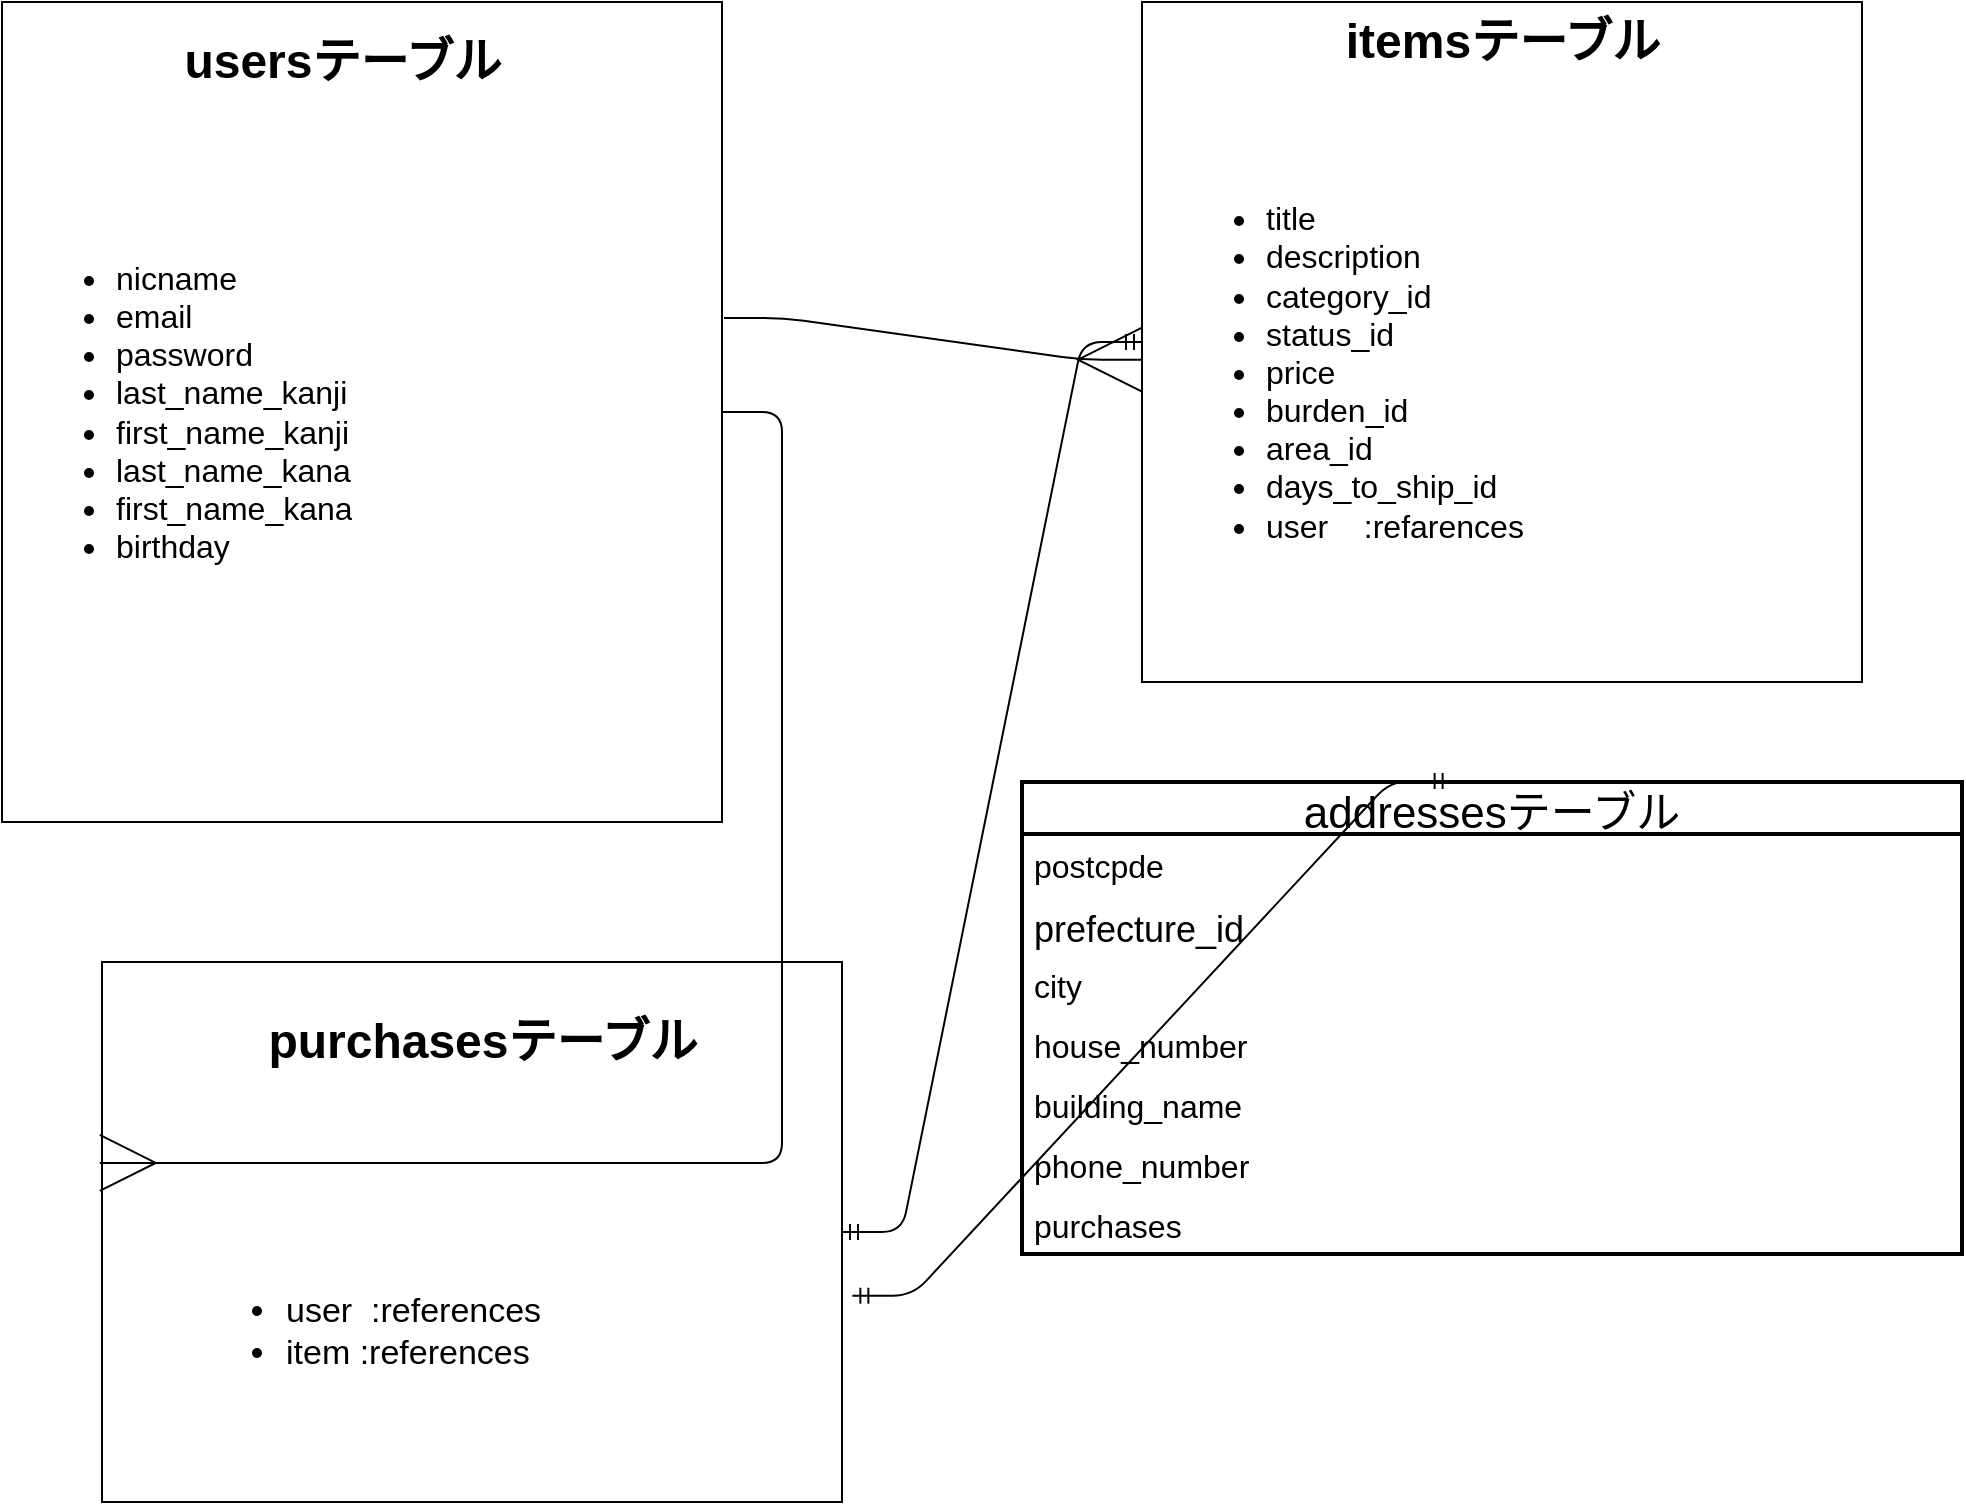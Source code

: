 <mxfile version="13.6.5">
    <diagram id="z1ifNuMAOmO8DxjEnN6p" name="ページ1">
        <mxGraphModel dx="1274" dy="496" grid="1" gridSize="10" guides="1" tooltips="1" connect="1" arrows="1" fold="1" page="1" pageScale="1" pageWidth="827" pageHeight="1169" math="0" shadow="0">
            <root>
                <mxCell id="0"/>
                <mxCell id="1" parent="0"/>
                <mxCell id="89" value="&lt;h2&gt;&lt;br&gt;&lt;/h2&gt;&lt;p&gt;&lt;br&gt;&lt;/p&gt;" style="rounded=0;whiteSpace=wrap;html=1;sketch=0;fillColor=none;" parent="1" vertex="1">
                    <mxGeometry width="360" height="410" as="geometry"/>
                </mxCell>
                <mxCell id="91" value="usersテーブル" style="text;strokeColor=none;fillColor=none;html=1;fontSize=24;fontStyle=1;verticalAlign=middle;align=center;rounded=0;sketch=0;" parent="1" vertex="1">
                    <mxGeometry x="120" y="10" width="100" height="40" as="geometry"/>
                </mxCell>
                <mxCell id="92" value="&lt;ul style=&quot;font-size: 16px&quot;&gt;&lt;li&gt;nicname&lt;/li&gt;&lt;li&gt;email&lt;/li&gt;&lt;li&gt;password&lt;/li&gt;&lt;li&gt;last_name_kanji&lt;/li&gt;&lt;li&gt;first_name_kanji&lt;/li&gt;&lt;li&gt;last_name_kana&lt;/li&gt;&lt;li&gt;first_name_kana&lt;/li&gt;&lt;li&gt;birthday&lt;/li&gt;&lt;/ul&gt;" style="text;strokeColor=none;fillColor=none;html=1;whiteSpace=wrap;verticalAlign=middle;overflow=hidden;rounded=0;sketch=0;" parent="1" vertex="1">
                    <mxGeometry x="15" y="50" width="310" height="310" as="geometry"/>
                </mxCell>
                <mxCell id="95" value="" style="rounded=0;whiteSpace=wrap;html=1;sketch=0;fillColor=none;" parent="1" vertex="1">
                    <mxGeometry x="570" width="360" height="340" as="geometry"/>
                </mxCell>
                <mxCell id="96" value="itemsテーブル" style="text;strokeColor=none;fillColor=none;html=1;fontSize=24;fontStyle=1;verticalAlign=middle;align=center;rounded=0;sketch=0;" parent="1" vertex="1">
                    <mxGeometry x="700" width="100" height="40" as="geometry"/>
                </mxCell>
                <mxCell id="97" value="&lt;ul style=&quot;font-size: 16px&quot;&gt;&lt;li&gt;title&lt;/li&gt;&lt;li&gt;description&lt;/li&gt;&lt;li&gt;category_id&lt;/li&gt;&lt;li&gt;status_id&lt;/li&gt;&lt;li&gt;price&lt;/li&gt;&lt;li&gt;burden_id&lt;/li&gt;&lt;li&gt;area_id&lt;/li&gt;&lt;li&gt;days_to_ship_id&lt;/li&gt;&lt;li&gt;user&amp;nbsp; &amp;nbsp; :refarences&amp;nbsp;&amp;nbsp;&lt;/li&gt;&lt;/ul&gt;" style="text;strokeColor=none;fillColor=none;html=1;whiteSpace=wrap;verticalAlign=middle;overflow=hidden;rounded=0;sketch=0;" parent="1" vertex="1">
                    <mxGeometry x="590" y="50" width="320" height="270" as="geometry"/>
                </mxCell>
                <mxCell id="98" value="" style="rounded=0;whiteSpace=wrap;html=1;sketch=0;fillColor=none;" parent="1" vertex="1">
                    <mxGeometry x="50" y="480" width="370" height="270" as="geometry"/>
                </mxCell>
                <mxCell id="99" value="purchasesテーブル" style="text;strokeColor=none;fillColor=none;html=1;fontSize=24;fontStyle=1;verticalAlign=middle;align=center;rounded=0;sketch=0;" parent="1" vertex="1">
                    <mxGeometry x="190" y="500" width="100" height="40" as="geometry"/>
                </mxCell>
                <mxCell id="100" value="&lt;div&gt;&lt;span style=&quot;font-size: 17px&quot;&gt;&lt;br&gt;&lt;/span&gt;&lt;/div&gt;&lt;ul style=&quot;font-size: 17px&quot;&gt;&lt;li&gt;user&amp;nbsp; :references&lt;/li&gt;&lt;li&gt;item :references&lt;/li&gt;&lt;/ul&gt;" style="text;strokeColor=none;fillColor=none;html=1;whiteSpace=wrap;verticalAlign=middle;overflow=hidden;rounded=0;sketch=0;" parent="1" vertex="1">
                    <mxGeometry x="100" y="585" width="300" height="140" as="geometry"/>
                </mxCell>
                <mxCell id="103" value="" style="edgeStyle=entityRelationEdgeStyle;fontSize=12;html=1;endArrow=ERmany;entryX=0;entryY=0.526;entryDx=0;entryDy=0;entryPerimeter=0;strokeWidth=1;endSize=30;" parent="1" target="95" edge="1">
                    <mxGeometry width="100" height="100" relative="1" as="geometry">
                        <mxPoint x="361" y="158" as="sourcePoint"/>
                        <mxPoint x="540" y="150" as="targetPoint"/>
                    </mxGeometry>
                </mxCell>
                <mxCell id="115" value="" style="edgeStyle=entityRelationEdgeStyle;fontSize=12;html=1;endArrow=ERmany;strokeWidth=1;entryX=-0.003;entryY=0.372;entryDx=0;entryDy=0;entryPerimeter=0;endSize=26;" parent="1" source="89" target="98" edge="1">
                    <mxGeometry width="100" height="100" relative="1" as="geometry">
                        <mxPoint x="310" y="580" as="sourcePoint"/>
                        <mxPoint x="410" y="480" as="targetPoint"/>
                    </mxGeometry>
                </mxCell>
                <mxCell id="117" value="" style="edgeStyle=entityRelationEdgeStyle;fontSize=12;html=1;endArrow=ERmandOne;startArrow=ERmandOne;strokeWidth=1;" parent="1" source="98" target="95" edge="1">
                    <mxGeometry width="100" height="100" relative="1" as="geometry">
                        <mxPoint x="650" y="670" as="sourcePoint"/>
                        <mxPoint x="750" y="570" as="targetPoint"/>
                    </mxGeometry>
                </mxCell>
                <mxCell id="127" value="" style="edgeStyle=entityRelationEdgeStyle;fontSize=12;html=1;endArrow=ERmandOne;startArrow=ERmandOne;strokeWidth=1;entryX=0.456;entryY=-0.002;entryDx=0;entryDy=0;entryPerimeter=0;exitX=1.014;exitY=0.618;exitDx=0;exitDy=0;exitPerimeter=0;" parent="1" source="98" target="118" edge="1">
                    <mxGeometry width="100" height="100" relative="1" as="geometry">
                        <mxPoint x="650" y="740" as="sourcePoint"/>
                        <mxPoint x="840" y="600" as="targetPoint"/>
                    </mxGeometry>
                </mxCell>
                <mxCell id="118" value="addressesテーブル" style="swimlane;fontStyle=0;childLayout=stackLayout;horizontal=1;startSize=26;horizontalStack=0;resizeParent=1;resizeParentMax=0;resizeLast=0;collapsible=1;marginBottom=0;align=center;fontSize=22;rounded=0;sketch=0;fillColor=none;strokeWidth=2;" parent="1" vertex="1">
                    <mxGeometry x="510" y="390" width="470" height="236" as="geometry"/>
                </mxCell>
                <mxCell id="120" value="postcpde" style="text;strokeColor=none;fillColor=none;spacingLeft=4;spacingRight=4;overflow=hidden;rotatable=0;points=[[0,0.5],[1,0.5]];portConstraint=eastwest;fontSize=16;" parent="118" vertex="1">
                    <mxGeometry y="26" width="470" height="30" as="geometry"/>
                </mxCell>
                <mxCell id="121" value="prefecture_id" style="text;strokeColor=none;fillColor=none;spacingLeft=4;spacingRight=4;overflow=hidden;rotatable=0;points=[[0,0.5],[1,0.5]];portConstraint=eastwest;fontSize=18;" parent="118" vertex="1">
                    <mxGeometry y="56" width="470" height="30" as="geometry"/>
                </mxCell>
                <mxCell id="122" value="city" style="text;strokeColor=none;fillColor=none;spacingLeft=4;spacingRight=4;overflow=hidden;rotatable=0;points=[[0,0.5],[1,0.5]];portConstraint=eastwest;fontSize=16;" parent="118" vertex="1">
                    <mxGeometry y="86" width="470" height="30" as="geometry"/>
                </mxCell>
                <mxCell id="123" value="house_number" style="text;strokeColor=none;fillColor=none;spacingLeft=4;spacingRight=4;overflow=hidden;rotatable=0;points=[[0,0.5],[1,0.5]];portConstraint=eastwest;fontSize=16;" parent="118" vertex="1">
                    <mxGeometry y="116" width="470" height="30" as="geometry"/>
                </mxCell>
                <mxCell id="124" value="building_name" style="text;strokeColor=none;fillColor=none;spacingLeft=4;spacingRight=4;overflow=hidden;rotatable=0;points=[[0,0.5],[1,0.5]];portConstraint=eastwest;fontSize=16;" parent="118" vertex="1">
                    <mxGeometry y="146" width="470" height="30" as="geometry"/>
                </mxCell>
                <mxCell id="125" value="phone_number" style="text;strokeColor=none;fillColor=none;spacingLeft=4;spacingRight=4;overflow=hidden;rotatable=0;points=[[0,0.5],[1,0.5]];portConstraint=eastwest;fontSize=16;" parent="118" vertex="1">
                    <mxGeometry y="176" width="470" height="30" as="geometry"/>
                </mxCell>
                <mxCell id="126" value="purchases" style="text;strokeColor=none;fillColor=none;spacingLeft=4;spacingRight=4;overflow=hidden;rotatable=0;points=[[0,0.5],[1,0.5]];portConstraint=eastwest;fontSize=16;" parent="118" vertex="1">
                    <mxGeometry y="206" width="470" height="30" as="geometry"/>
                </mxCell>
            </root>
        </mxGraphModel>
    </diagram>
</mxfile>